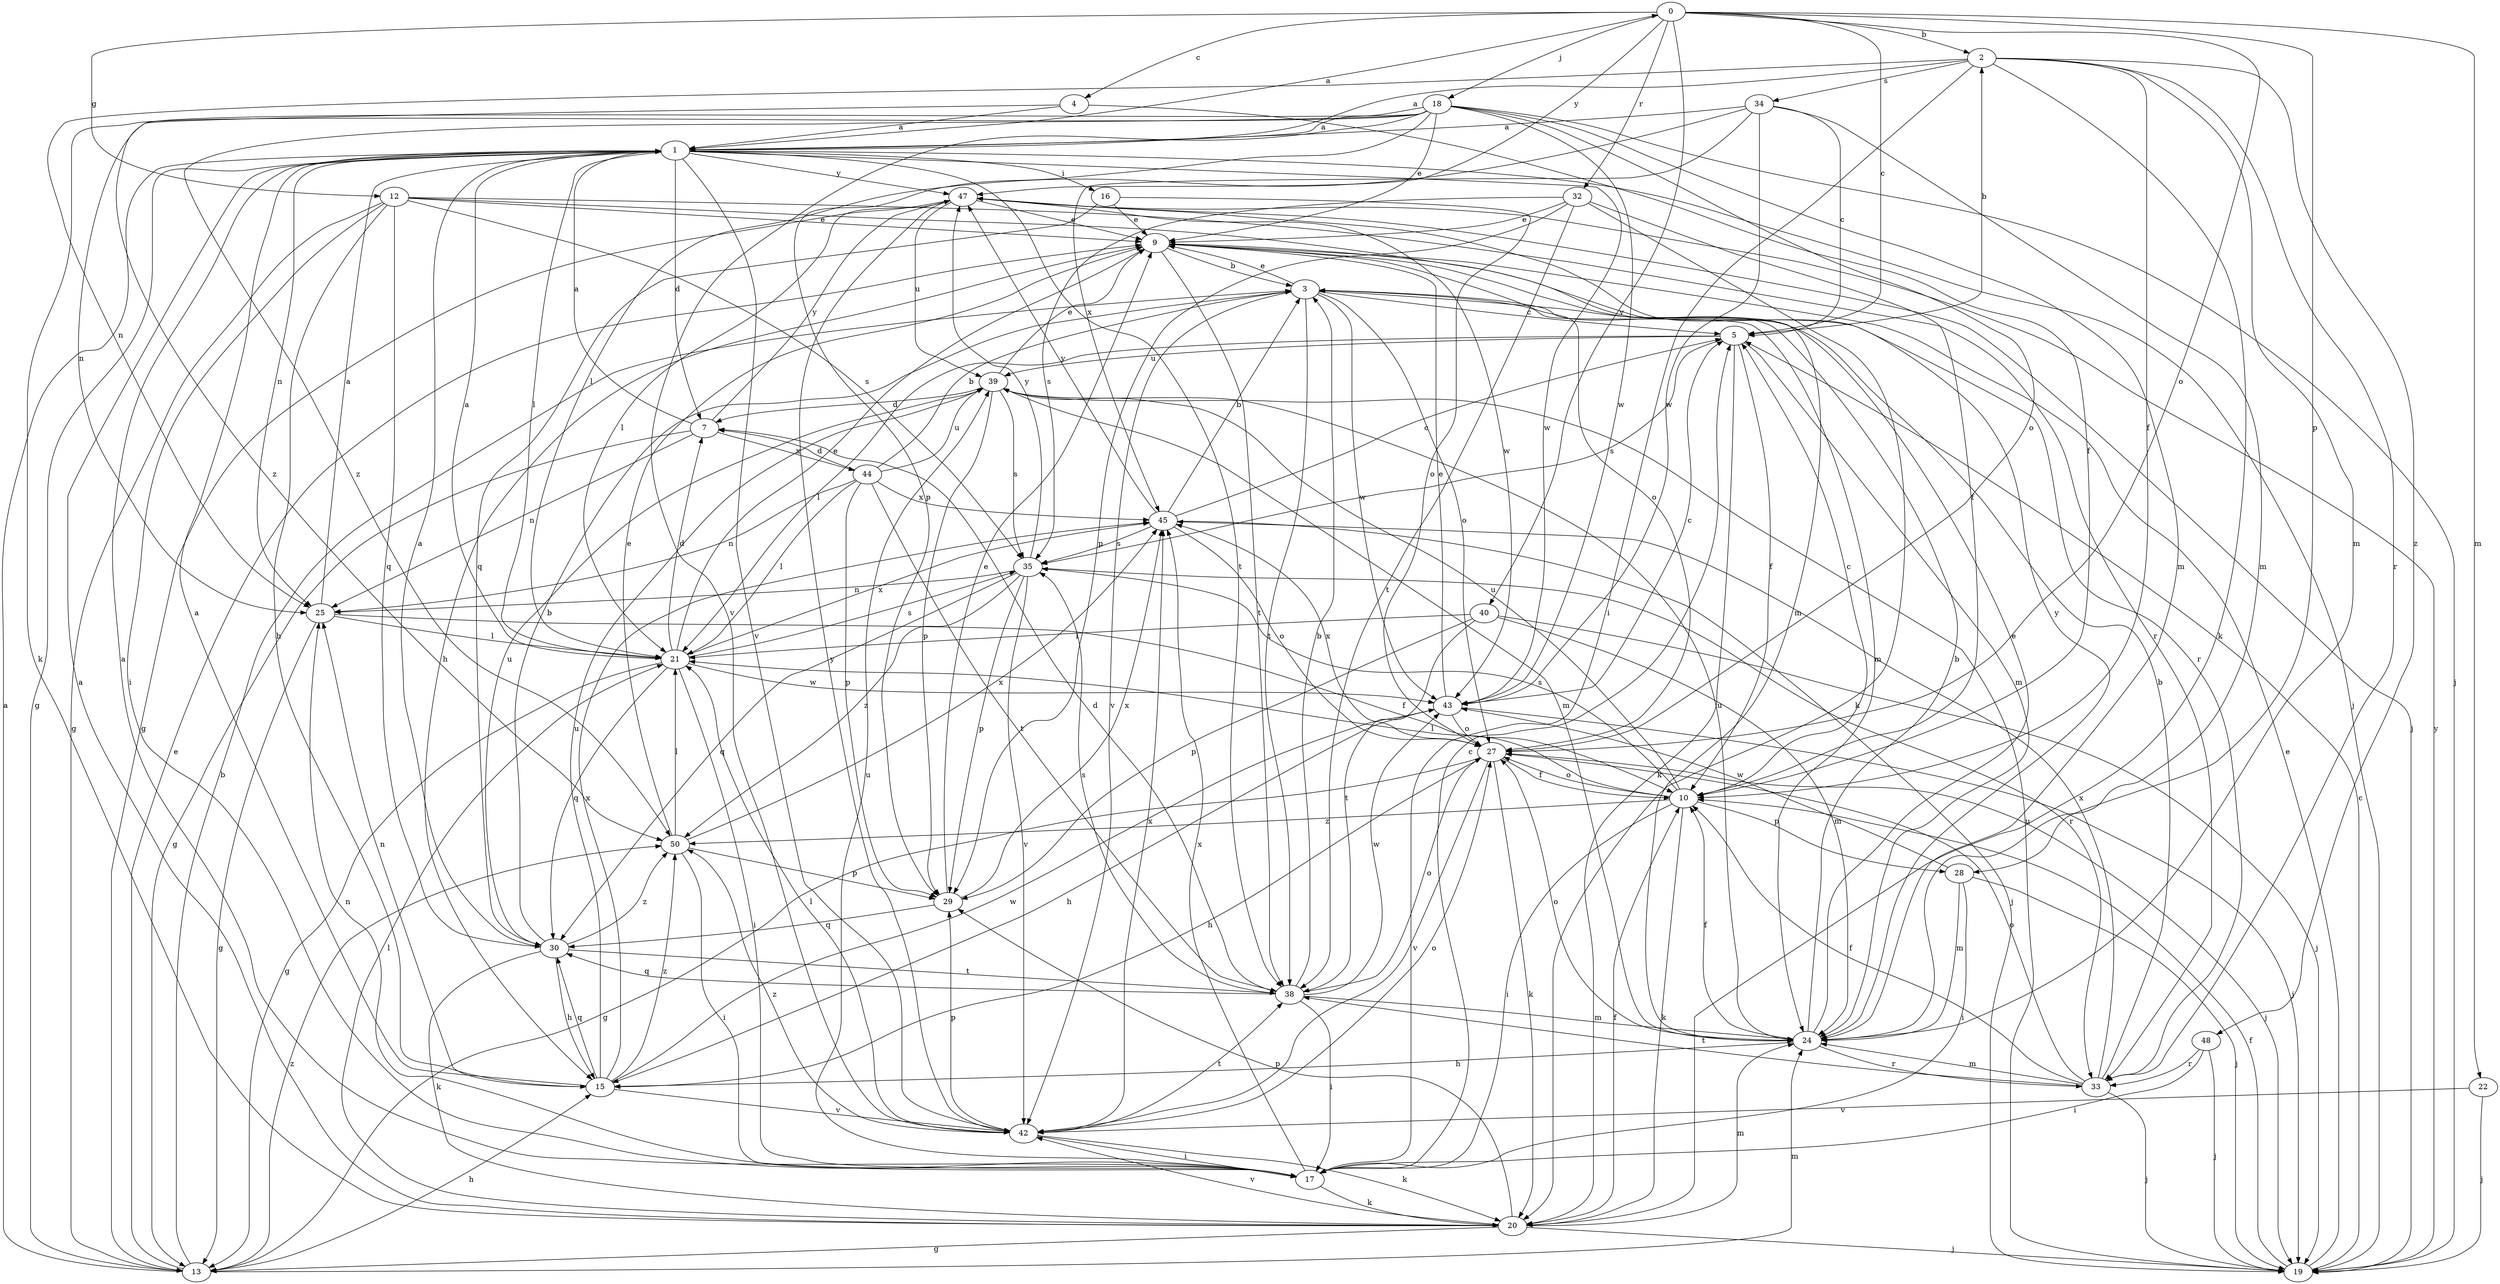 strict digraph  {
0;
1;
2;
3;
4;
5;
7;
9;
10;
12;
13;
15;
16;
17;
18;
19;
20;
21;
22;
24;
25;
27;
28;
29;
30;
32;
33;
34;
35;
38;
39;
40;
42;
43;
44;
45;
47;
48;
50;
0 -> 2  [label=b];
0 -> 4  [label=c];
0 -> 5  [label=c];
0 -> 12  [label=g];
0 -> 18  [label=j];
0 -> 22  [label=m];
0 -> 27  [label=o];
0 -> 28  [label=p];
0 -> 32  [label=r];
0 -> 40  [label=v];
0 -> 47  [label=y];
1 -> 0  [label=a];
1 -> 7  [label=d];
1 -> 13  [label=g];
1 -> 16  [label=i];
1 -> 19  [label=j];
1 -> 21  [label=l];
1 -> 25  [label=n];
1 -> 38  [label=t];
1 -> 42  [label=v];
1 -> 43  [label=w];
1 -> 47  [label=y];
2 -> 1  [label=a];
2 -> 10  [label=f];
2 -> 17  [label=i];
2 -> 20  [label=k];
2 -> 24  [label=m];
2 -> 25  [label=n];
2 -> 33  [label=r];
2 -> 34  [label=s];
2 -> 48  [label=z];
3 -> 5  [label=c];
3 -> 9  [label=e];
3 -> 24  [label=m];
3 -> 27  [label=o];
3 -> 38  [label=t];
3 -> 42  [label=v];
3 -> 43  [label=w];
4 -> 1  [label=a];
4 -> 10  [label=f];
4 -> 50  [label=z];
5 -> 2  [label=b];
5 -> 10  [label=f];
5 -> 20  [label=k];
5 -> 21  [label=l];
5 -> 24  [label=m];
5 -> 35  [label=s];
5 -> 39  [label=u];
7 -> 1  [label=a];
7 -> 13  [label=g];
7 -> 25  [label=n];
7 -> 44  [label=x];
7 -> 47  [label=y];
9 -> 3  [label=b];
9 -> 15  [label=h];
9 -> 27  [label=o];
9 -> 33  [label=r];
9 -> 38  [label=t];
10 -> 5  [label=c];
10 -> 17  [label=i];
10 -> 20  [label=k];
10 -> 21  [label=l];
10 -> 27  [label=o];
10 -> 28  [label=p];
10 -> 35  [label=s];
10 -> 39  [label=u];
10 -> 50  [label=z];
12 -> 9  [label=e];
12 -> 13  [label=g];
12 -> 15  [label=h];
12 -> 17  [label=i];
12 -> 24  [label=m];
12 -> 30  [label=q];
12 -> 33  [label=r];
12 -> 35  [label=s];
13 -> 1  [label=a];
13 -> 3  [label=b];
13 -> 9  [label=e];
13 -> 15  [label=h];
13 -> 24  [label=m];
13 -> 50  [label=z];
15 -> 1  [label=a];
15 -> 25  [label=n];
15 -> 30  [label=q];
15 -> 39  [label=u];
15 -> 42  [label=v];
15 -> 43  [label=w];
15 -> 45  [label=x];
15 -> 50  [label=z];
16 -> 9  [label=e];
16 -> 27  [label=o];
16 -> 30  [label=q];
17 -> 1  [label=a];
17 -> 5  [label=c];
17 -> 20  [label=k];
17 -> 25  [label=n];
17 -> 39  [label=u];
17 -> 45  [label=x];
18 -> 1  [label=a];
18 -> 9  [label=e];
18 -> 19  [label=j];
18 -> 20  [label=k];
18 -> 24  [label=m];
18 -> 25  [label=n];
18 -> 27  [label=o];
18 -> 29  [label=p];
18 -> 42  [label=v];
18 -> 43  [label=w];
18 -> 50  [label=z];
19 -> 5  [label=c];
19 -> 9  [label=e];
19 -> 10  [label=f];
19 -> 39  [label=u];
19 -> 47  [label=y];
20 -> 1  [label=a];
20 -> 10  [label=f];
20 -> 13  [label=g];
20 -> 19  [label=j];
20 -> 21  [label=l];
20 -> 24  [label=m];
20 -> 29  [label=p];
20 -> 42  [label=v];
21 -> 1  [label=a];
21 -> 7  [label=d];
21 -> 9  [label=e];
21 -> 13  [label=g];
21 -> 17  [label=i];
21 -> 30  [label=q];
21 -> 35  [label=s];
21 -> 43  [label=w];
21 -> 45  [label=x];
22 -> 19  [label=j];
22 -> 42  [label=v];
24 -> 3  [label=b];
24 -> 9  [label=e];
24 -> 10  [label=f];
24 -> 15  [label=h];
24 -> 27  [label=o];
24 -> 33  [label=r];
24 -> 39  [label=u];
24 -> 47  [label=y];
25 -> 1  [label=a];
25 -> 10  [label=f];
25 -> 13  [label=g];
25 -> 21  [label=l];
27 -> 10  [label=f];
27 -> 13  [label=g];
27 -> 15  [label=h];
27 -> 19  [label=j];
27 -> 20  [label=k];
27 -> 42  [label=v];
27 -> 45  [label=x];
28 -> 17  [label=i];
28 -> 19  [label=j];
28 -> 24  [label=m];
28 -> 43  [label=w];
29 -> 9  [label=e];
29 -> 30  [label=q];
29 -> 45  [label=x];
30 -> 1  [label=a];
30 -> 3  [label=b];
30 -> 15  [label=h];
30 -> 20  [label=k];
30 -> 38  [label=t];
30 -> 39  [label=u];
30 -> 50  [label=z];
32 -> 9  [label=e];
32 -> 10  [label=f];
32 -> 20  [label=k];
32 -> 29  [label=p];
32 -> 35  [label=s];
32 -> 38  [label=t];
33 -> 3  [label=b];
33 -> 10  [label=f];
33 -> 19  [label=j];
33 -> 24  [label=m];
33 -> 27  [label=o];
33 -> 38  [label=t];
33 -> 45  [label=x];
34 -> 1  [label=a];
34 -> 5  [label=c];
34 -> 21  [label=l];
34 -> 24  [label=m];
34 -> 43  [label=w];
34 -> 45  [label=x];
35 -> 25  [label=n];
35 -> 29  [label=p];
35 -> 30  [label=q];
35 -> 33  [label=r];
35 -> 42  [label=v];
35 -> 47  [label=y];
35 -> 50  [label=z];
38 -> 3  [label=b];
38 -> 7  [label=d];
38 -> 17  [label=i];
38 -> 24  [label=m];
38 -> 27  [label=o];
38 -> 30  [label=q];
38 -> 35  [label=s];
38 -> 43  [label=w];
39 -> 7  [label=d];
39 -> 9  [label=e];
39 -> 24  [label=m];
39 -> 29  [label=p];
39 -> 35  [label=s];
40 -> 19  [label=j];
40 -> 21  [label=l];
40 -> 24  [label=m];
40 -> 29  [label=p];
40 -> 38  [label=t];
42 -> 17  [label=i];
42 -> 20  [label=k];
42 -> 21  [label=l];
42 -> 27  [label=o];
42 -> 29  [label=p];
42 -> 38  [label=t];
42 -> 45  [label=x];
42 -> 47  [label=y];
42 -> 50  [label=z];
43 -> 5  [label=c];
43 -> 9  [label=e];
43 -> 15  [label=h];
43 -> 19  [label=j];
43 -> 27  [label=o];
44 -> 3  [label=b];
44 -> 7  [label=d];
44 -> 21  [label=l];
44 -> 25  [label=n];
44 -> 29  [label=p];
44 -> 38  [label=t];
44 -> 39  [label=u];
44 -> 45  [label=x];
45 -> 3  [label=b];
45 -> 5  [label=c];
45 -> 19  [label=j];
45 -> 27  [label=o];
45 -> 35  [label=s];
45 -> 47  [label=y];
47 -> 9  [label=e];
47 -> 13  [label=g];
47 -> 19  [label=j];
47 -> 21  [label=l];
47 -> 39  [label=u];
47 -> 43  [label=w];
48 -> 17  [label=i];
48 -> 19  [label=j];
48 -> 33  [label=r];
50 -> 9  [label=e];
50 -> 17  [label=i];
50 -> 21  [label=l];
50 -> 29  [label=p];
50 -> 45  [label=x];
}
